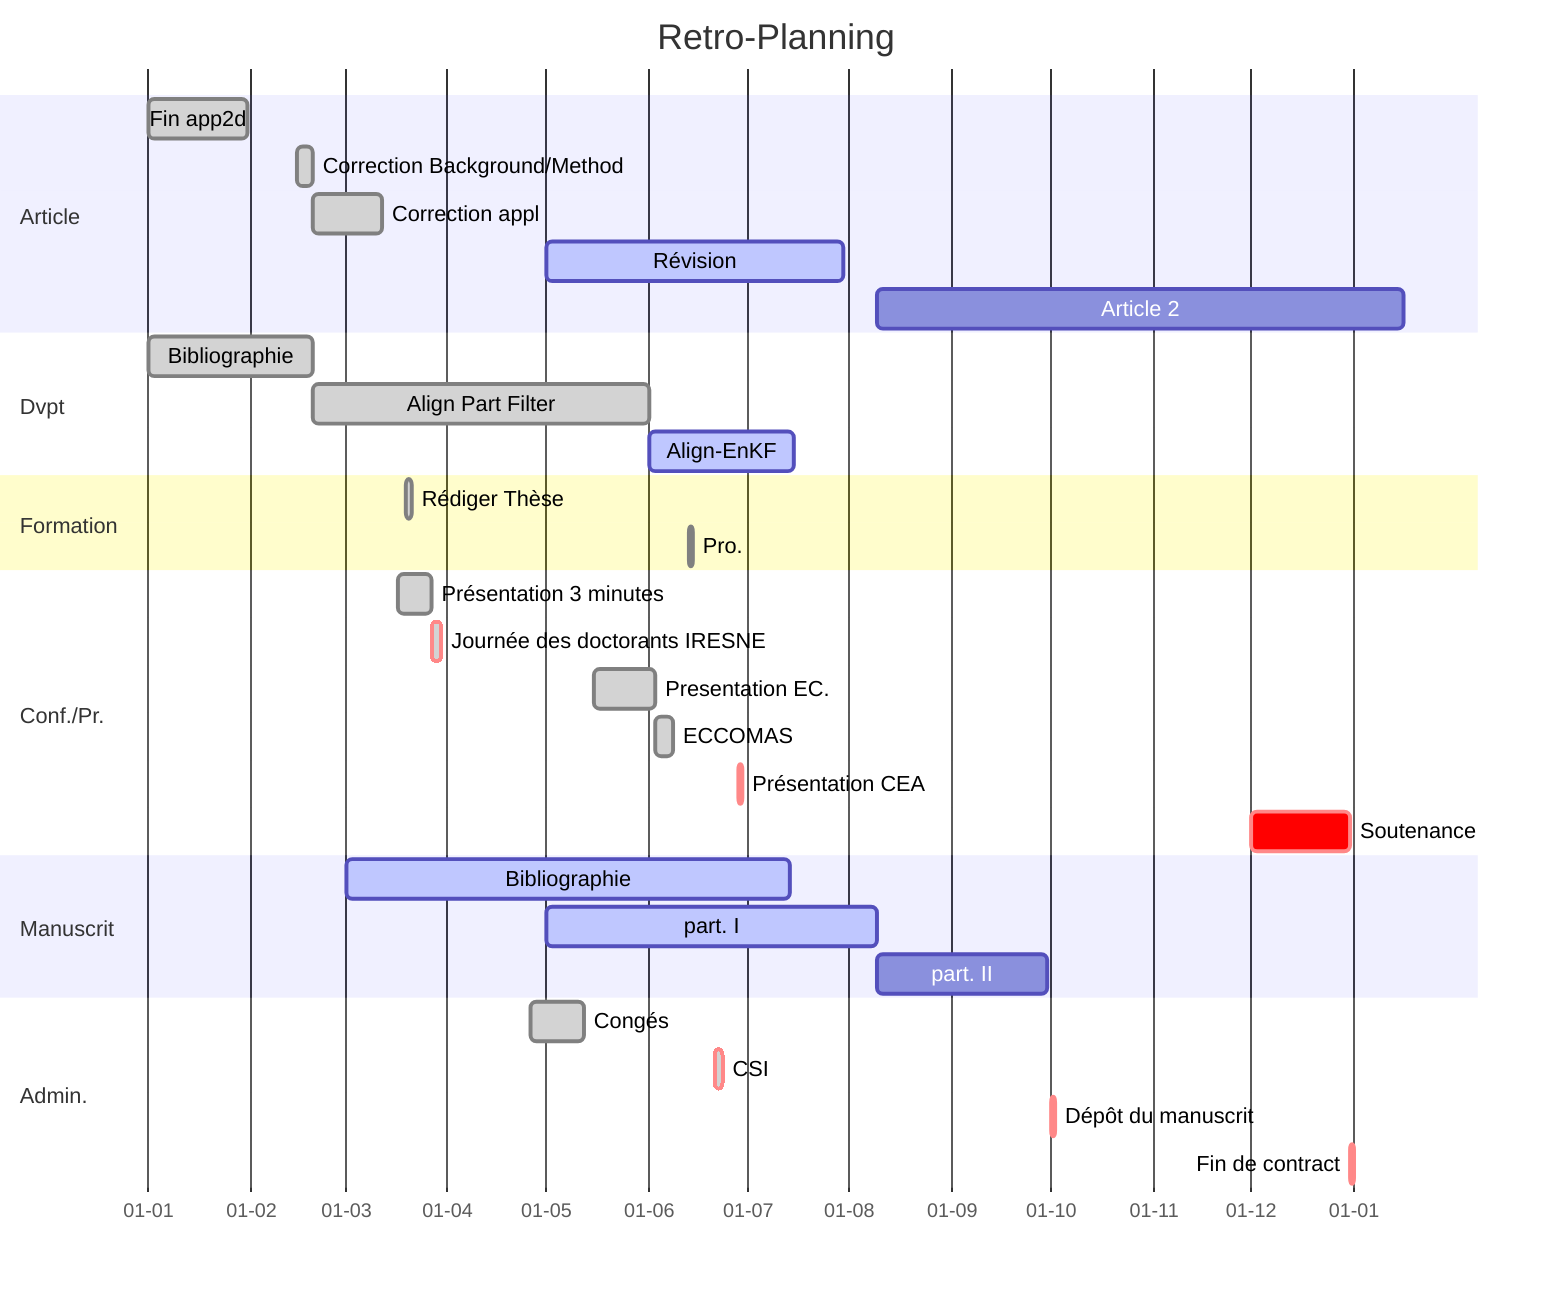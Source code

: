 gantt
    title Retro-Planning
    dateFormat DD-MM-YYYY
    axisFormat %d-%m
    section Article
        Fin app2d: done, a0, 01-01-2024,30d
        Correction Background/Method: done,a1, 15-02-2024, 5d
        Correction appl:done,a2,after a1, 21d
        Révision: active, 01-05-2024, 90d
        Article 2: after a5, 160d 

    section Dvpt  
        Bibliographie: done,d1, 01-01-2024, 20-02-2024
        Align Part Filter: done, d2,after d1, 01-06-2024
        Align-EnKF: active, after d2, 15-07-2024

    section Formation
        Rédiger Thèse: done, f1, 19-03-2024,21-03-2024
        Pro.: done, f2, 13-06-2024,1d

    section Conf./Pr.
        Présentation 3 minutes: done, p1, 17-03-2024, 10d
        Journée des doctorants IRESNE:done, crit, after p1, 27-03-2024, 3d
        Presentation EC.: done, p3, 15-05-2024, 03-06-2024
        ECCOMAS: done, 03-06-2024, 5d
        Présentation CEA: crit, 28-06-2024, 1d
        Soutenance: crit, 01-12-2024, 31-12-2024
    section Manuscrit
        Bibliographie: active,a4, 01-03-2024, 135d
        part. I: active,a5, 01-05-2024, 09-08-2024
        part. II: after a5, 52d
    section Admin.
        Congés: done,&d1, 26-04-2024, 12-05-2024
        CSI: done,crit, 21-06-2024,2d
        Dépôt du manuscrit: crit, 01-10-2024, 0.5d
        Fin de contract: crit, 31-12-2024,0.5d